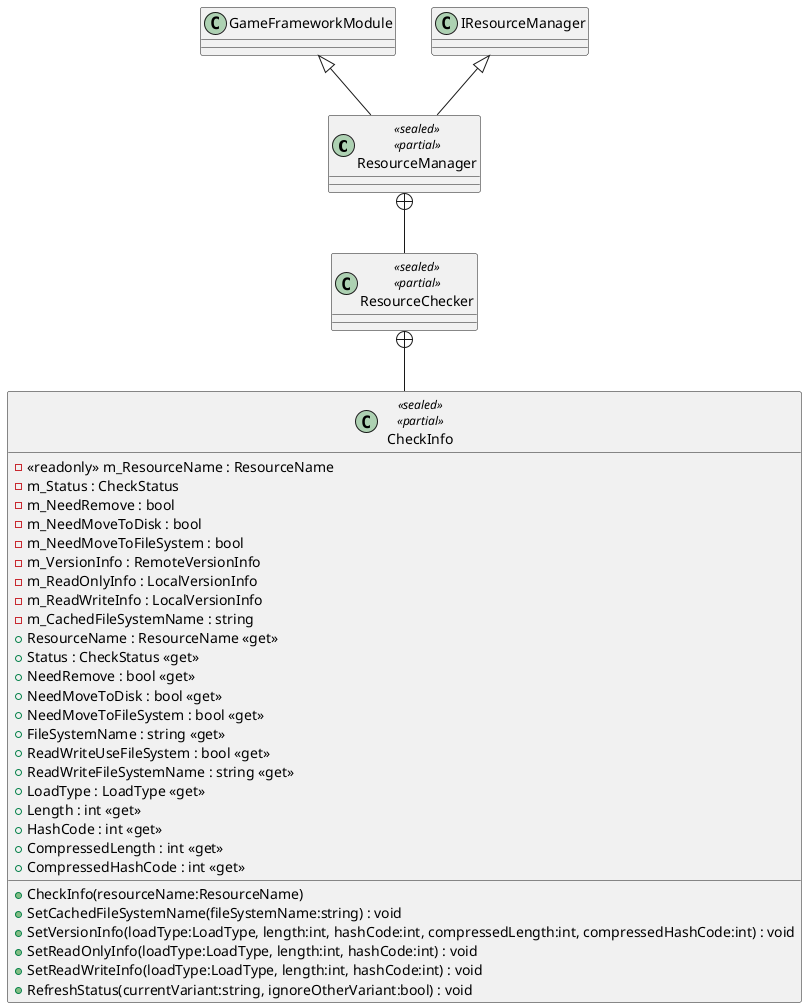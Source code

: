 @startuml
class ResourceManager <<sealed>> <<partial>> {
}
class ResourceChecker <<sealed>> <<partial>> {
}
class CheckInfo <<sealed>> <<partial>> {
    - <<readonly>> m_ResourceName : ResourceName
    - m_Status : CheckStatus
    - m_NeedRemove : bool
    - m_NeedMoveToDisk : bool
    - m_NeedMoveToFileSystem : bool
    - m_VersionInfo : RemoteVersionInfo
    - m_ReadOnlyInfo : LocalVersionInfo
    - m_ReadWriteInfo : LocalVersionInfo
    - m_CachedFileSystemName : string
    + CheckInfo(resourceName:ResourceName)
    + ResourceName : ResourceName <<get>>
    + Status : CheckStatus <<get>>
    + NeedRemove : bool <<get>>
    + NeedMoveToDisk : bool <<get>>
    + NeedMoveToFileSystem : bool <<get>>
    + FileSystemName : string <<get>>
    + ReadWriteUseFileSystem : bool <<get>>
    + ReadWriteFileSystemName : string <<get>>
    + LoadType : LoadType <<get>>
    + Length : int <<get>>
    + HashCode : int <<get>>
    + CompressedLength : int <<get>>
    + CompressedHashCode : int <<get>>
    + SetCachedFileSystemName(fileSystemName:string) : void
    + SetVersionInfo(loadType:LoadType, length:int, hashCode:int, compressedLength:int, compressedHashCode:int) : void
    + SetReadOnlyInfo(loadType:LoadType, length:int, hashCode:int) : void
    + SetReadWriteInfo(loadType:LoadType, length:int, hashCode:int) : void
    + RefreshStatus(currentVariant:string, ignoreOtherVariant:bool) : void
}
GameFrameworkModule <|-- ResourceManager
IResourceManager <|-- ResourceManager
ResourceManager +-- ResourceChecker
ResourceChecker +-- CheckInfo
@enduml
